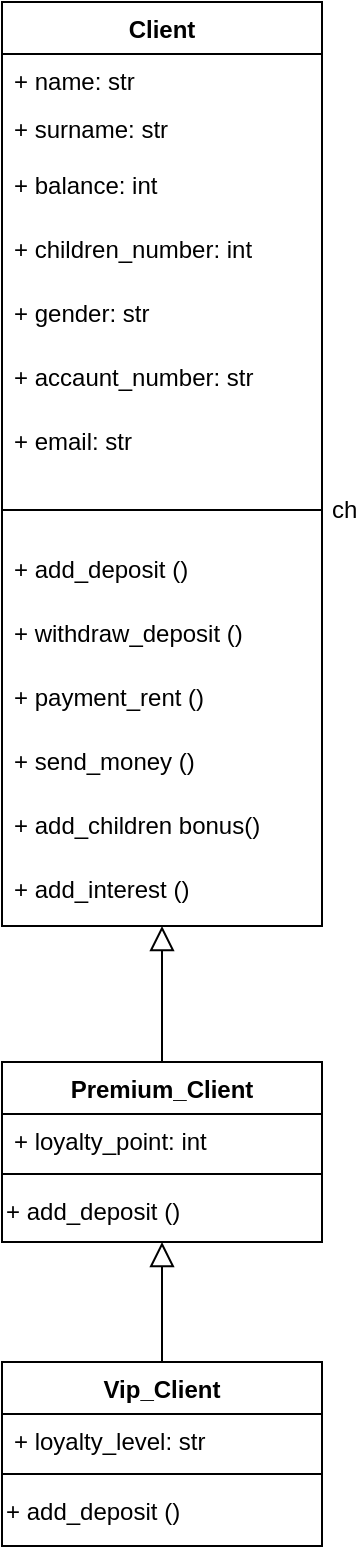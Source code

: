 <mxfile version="20.8.20" type="device" pages="3"><diagram id="C5RBs43oDa-KdzZeNtuy" name="UML_Fact"><mxGraphModel dx="794" dy="430" grid="1" gridSize="10" guides="1" tooltips="1" connect="1" arrows="1" fold="1" page="1" pageScale="1" pageWidth="827" pageHeight="1169" math="0" shadow="0"><root><mxCell id="WIyWlLk6GJQsqaUBKTNV-0"/><mxCell id="WIyWlLk6GJQsqaUBKTNV-1" parent="WIyWlLk6GJQsqaUBKTNV-0"/><mxCell id="zkfFHV4jXpPFQw0GAbJ--0" value="Client" style="swimlane;fontStyle=1;align=center;verticalAlign=top;childLayout=stackLayout;horizontal=1;startSize=26;horizontalStack=0;resizeParent=1;resizeLast=0;collapsible=1;marginBottom=0;rounded=0;shadow=0;strokeWidth=1;" parent="WIyWlLk6GJQsqaUBKTNV-1" vertex="1"><mxGeometry x="210" y="30" width="160" height="462" as="geometry"><mxRectangle x="210" y="30" width="160" height="26" as="alternateBounds"/></mxGeometry></mxCell><mxCell id="zkfFHV4jXpPFQw0GAbJ--2" value="+ name: str" style="text;align=left;verticalAlign=top;spacingLeft=4;spacingRight=4;overflow=hidden;rotatable=0;points=[[0,0.5],[1,0.5]];portConstraint=eastwest;rounded=0;shadow=0;html=0;" parent="zkfFHV4jXpPFQw0GAbJ--0" vertex="1"><mxGeometry y="26" width="160" height="24" as="geometry"/></mxCell><mxCell id="zkfFHV4jXpPFQw0GAbJ--3" value="+ surname: str" style="text;align=left;verticalAlign=top;spacingLeft=4;spacingRight=4;overflow=hidden;rotatable=0;points=[[0,0.5],[1,0.5]];portConstraint=eastwest;rounded=0;shadow=0;html=0;" parent="zkfFHV4jXpPFQw0GAbJ--0" vertex="1"><mxGeometry y="50" width="160" height="28" as="geometry"/></mxCell><mxCell id="zkfFHV4jXpPFQw0GAbJ--5" value="+ balance: int" style="text;align=left;verticalAlign=top;spacingLeft=4;spacingRight=4;overflow=hidden;rotatable=0;points=[[0,0.5],[1,0.5]];portConstraint=eastwest;" parent="zkfFHV4jXpPFQw0GAbJ--0" vertex="1"><mxGeometry y="78" width="160" height="32" as="geometry"/></mxCell><mxCell id="ji7YiVMalij-q_0cwkJF-2" value="+ children_number: int" style="text;align=left;verticalAlign=top;spacingLeft=4;spacingRight=4;overflow=hidden;rotatable=0;points=[[0,0.5],[1,0.5]];portConstraint=eastwest;" vertex="1" parent="zkfFHV4jXpPFQw0GAbJ--0"><mxGeometry y="110" width="160" height="32" as="geometry"/></mxCell><mxCell id="ji7YiVMalij-q_0cwkJF-3" value="+ gender: str" style="text;align=left;verticalAlign=top;spacingLeft=4;spacingRight=4;overflow=hidden;rotatable=0;points=[[0,0.5],[1,0.5]];portConstraint=eastwest;" vertex="1" parent="zkfFHV4jXpPFQw0GAbJ--0"><mxGeometry y="142" width="160" height="32" as="geometry"/></mxCell><mxCell id="ji7YiVMalij-q_0cwkJF-4" value="+ accaunt_number: str" style="text;align=left;verticalAlign=top;spacingLeft=4;spacingRight=4;overflow=hidden;rotatable=0;points=[[0,0.5],[1,0.5]];portConstraint=eastwest;" vertex="1" parent="zkfFHV4jXpPFQw0GAbJ--0"><mxGeometry y="174" width="160" height="32" as="geometry"/></mxCell><mxCell id="ji7YiVMalij-q_0cwkJF-5" value="+ email: str" style="text;align=left;verticalAlign=top;spacingLeft=4;spacingRight=4;overflow=hidden;rotatable=0;points=[[0,0.5],[1,0.5]];portConstraint=eastwest;" vertex="1" parent="zkfFHV4jXpPFQw0GAbJ--0"><mxGeometry y="206" width="160" height="32" as="geometry"/></mxCell><mxCell id="zkfFHV4jXpPFQw0GAbJ--4" value="ch" style="line;html=1;strokeWidth=1;align=left;verticalAlign=middle;spacingTop=-1;spacingLeft=3;spacingRight=3;rotatable=0;labelPosition=right;points=[];portConstraint=eastwest;" parent="zkfFHV4jXpPFQw0GAbJ--0" vertex="1"><mxGeometry y="238" width="160" height="32" as="geometry"/></mxCell><mxCell id="ji7YiVMalij-q_0cwkJF-6" value="+ add_deposit ()" style="text;align=left;verticalAlign=top;spacingLeft=4;spacingRight=4;overflow=hidden;rotatable=0;points=[[0,0.5],[1,0.5]];portConstraint=eastwest;" vertex="1" parent="zkfFHV4jXpPFQw0GAbJ--0"><mxGeometry y="270" width="160" height="32" as="geometry"/></mxCell><mxCell id="ji7YiVMalij-q_0cwkJF-7" value="+ withdraw_deposit ()" style="text;align=left;verticalAlign=top;spacingLeft=4;spacingRight=4;overflow=hidden;rotatable=0;points=[[0,0.5],[1,0.5]];portConstraint=eastwest;" vertex="1" parent="zkfFHV4jXpPFQw0GAbJ--0"><mxGeometry y="302" width="160" height="32" as="geometry"/></mxCell><mxCell id="ji7YiVMalij-q_0cwkJF-8" value="+ payment_rent ()" style="text;align=left;verticalAlign=top;spacingLeft=4;spacingRight=4;overflow=hidden;rotatable=0;points=[[0,0.5],[1,0.5]];portConstraint=eastwest;" vertex="1" parent="zkfFHV4jXpPFQw0GAbJ--0"><mxGeometry y="334" width="160" height="32" as="geometry"/></mxCell><mxCell id="ji7YiVMalij-q_0cwkJF-9" value="+ send_money ()" style="text;align=left;verticalAlign=top;spacingLeft=4;spacingRight=4;overflow=hidden;rotatable=0;points=[[0,0.5],[1,0.5]];portConstraint=eastwest;" vertex="1" parent="zkfFHV4jXpPFQw0GAbJ--0"><mxGeometry y="366" width="160" height="32" as="geometry"/></mxCell><mxCell id="ji7YiVMalij-q_0cwkJF-10" value="+ add_children bonus()" style="text;align=left;verticalAlign=top;spacingLeft=4;spacingRight=4;overflow=hidden;rotatable=0;points=[[0,0.5],[1,0.5]];portConstraint=eastwest;" vertex="1" parent="zkfFHV4jXpPFQw0GAbJ--0"><mxGeometry y="398" width="160" height="32" as="geometry"/></mxCell><mxCell id="ji7YiVMalij-q_0cwkJF-11" value="+ add_interest ()" style="text;align=left;verticalAlign=top;spacingLeft=4;spacingRight=4;overflow=hidden;rotatable=0;points=[[0,0.5],[1,0.5]];portConstraint=eastwest;" vertex="1" parent="zkfFHV4jXpPFQw0GAbJ--0"><mxGeometry y="430" width="160" height="32" as="geometry"/></mxCell><mxCell id="zkfFHV4jXpPFQw0GAbJ--6" value="Premium_Client" style="swimlane;fontStyle=1;align=center;verticalAlign=top;childLayout=stackLayout;horizontal=1;startSize=26;horizontalStack=0;resizeParent=1;resizeLast=0;collapsible=1;marginBottom=0;rounded=0;shadow=0;strokeWidth=1;" parent="WIyWlLk6GJQsqaUBKTNV-1" vertex="1"><mxGeometry x="210" y="560" width="160" height="90" as="geometry"><mxRectangle x="210" y="560" width="160" height="26" as="alternateBounds"/></mxGeometry></mxCell><mxCell id="zkfFHV4jXpPFQw0GAbJ--8" value="+ loyalty_point: int" style="text;align=left;verticalAlign=top;spacingLeft=4;spacingRight=4;overflow=hidden;rotatable=0;points=[[0,0.5],[1,0.5]];portConstraint=eastwest;rounded=0;shadow=0;html=0;" parent="zkfFHV4jXpPFQw0GAbJ--6" vertex="1"><mxGeometry y="26" width="160" height="26" as="geometry"/></mxCell><mxCell id="zkfFHV4jXpPFQw0GAbJ--9" value="" style="line;html=1;strokeWidth=1;align=left;verticalAlign=middle;spacingTop=-1;spacingLeft=3;spacingRight=3;rotatable=0;labelPosition=right;points=[];portConstraint=eastwest;" parent="zkfFHV4jXpPFQw0GAbJ--6" vertex="1"><mxGeometry y="52" width="160" height="8" as="geometry"/></mxCell><mxCell id="ji7YiVMalij-q_0cwkJF-16" value="+ add_deposit ()" style="text;html=1;strokeColor=none;fillColor=none;align=left;verticalAlign=middle;whiteSpace=wrap;rounded=0;" vertex="1" parent="zkfFHV4jXpPFQw0GAbJ--6"><mxGeometry y="60" width="160" height="30" as="geometry"/></mxCell><mxCell id="zkfFHV4jXpPFQw0GAbJ--12" value="" style="endArrow=block;endSize=10;endFill=0;shadow=0;strokeWidth=1;rounded=0;edgeStyle=elbowEdgeStyle;elbow=vertical;" parent="WIyWlLk6GJQsqaUBKTNV-1" source="zkfFHV4jXpPFQw0GAbJ--6" target="zkfFHV4jXpPFQw0GAbJ--0" edge="1"><mxGeometry width="160" relative="1" as="geometry"><mxPoint x="200" y="203" as="sourcePoint"/><mxPoint x="200" y="203" as="targetPoint"/></mxGeometry></mxCell><mxCell id="Wwngr2cF0yG1F7Q51KqM-1" style="edgeStyle=orthogonalEdgeStyle;orthogonalLoop=1;jettySize=auto;html=1;exitX=0.5;exitY=0;exitDx=0;exitDy=0;entryX=0.5;entryY=1;entryDx=0;entryDy=0;labelBackgroundColor=default;strokeColor=default;fontFamily=Helvetica;fontSize=11;fontColor=default;endArrow=block;rounded=0;endFill=0;strokeWidth=1;endSize=10;" edge="1" parent="WIyWlLk6GJQsqaUBKTNV-1" source="ji7YiVMalij-q_0cwkJF-12" target="ji7YiVMalij-q_0cwkJF-16"><mxGeometry relative="1" as="geometry"/></mxCell><mxCell id="ji7YiVMalij-q_0cwkJF-12" value="Vip_Client" style="swimlane;fontStyle=1;align=center;verticalAlign=top;childLayout=stackLayout;horizontal=1;startSize=26;horizontalStack=0;resizeParent=1;resizeLast=0;collapsible=1;marginBottom=0;rounded=0;shadow=0;strokeWidth=1;" vertex="1" parent="WIyWlLk6GJQsqaUBKTNV-1"><mxGeometry x="210" y="710" width="160" height="92" as="geometry"><mxRectangle x="210" y="710" width="160" height="26" as="alternateBounds"/></mxGeometry></mxCell><mxCell id="ji7YiVMalij-q_0cwkJF-13" value="+ loyalty_level: str" style="text;align=left;verticalAlign=top;spacingLeft=4;spacingRight=4;overflow=hidden;rotatable=0;points=[[0,0.5],[1,0.5]];portConstraint=eastwest;rounded=0;shadow=0;html=0;" vertex="1" parent="ji7YiVMalij-q_0cwkJF-12"><mxGeometry y="26" width="160" height="26" as="geometry"/></mxCell><mxCell id="ji7YiVMalij-q_0cwkJF-14" value="" style="line;html=1;strokeWidth=1;align=left;verticalAlign=middle;spacingTop=-1;spacingLeft=3;spacingRight=3;rotatable=0;labelPosition=right;points=[];portConstraint=eastwest;" vertex="1" parent="ji7YiVMalij-q_0cwkJF-12"><mxGeometry y="52" width="160" height="8" as="geometry"/></mxCell><mxCell id="ji7YiVMalij-q_0cwkJF-18" value="+ add_deposit ()" style="text;html=1;strokeColor=none;fillColor=none;align=left;verticalAlign=middle;whiteSpace=wrap;rounded=0;" vertex="1" parent="ji7YiVMalij-q_0cwkJF-12"><mxGeometry y="60" width="160" height="30" as="geometry"/></mxCell></root></mxGraphModel></diagram><diagram name="UML_idea" id="UProHw01qGqmrQ2J7g6a"><mxGraphModel dx="1059" dy="573" grid="1" gridSize="10" guides="1" tooltips="1" connect="1" arrows="1" fold="1" page="1" pageScale="1" pageWidth="827" pageHeight="1169" math="0" shadow="0"><root><mxCell id="GI1gLpfYmrhqWawXHuzM-0"/><mxCell id="GI1gLpfYmrhqWawXHuzM-1" parent="GI1gLpfYmrhqWawXHuzM-0"/><mxCell id="GI1gLpfYmrhqWawXHuzM-2" value="Client" style="swimlane;fontStyle=1;align=center;verticalAlign=top;childLayout=stackLayout;horizontal=1;startSize=26;horizontalStack=0;resizeParent=1;resizeLast=0;collapsible=1;marginBottom=0;rounded=0;shadow=0;strokeWidth=1;" vertex="1" parent="GI1gLpfYmrhqWawXHuzM-1"><mxGeometry x="240" y="20" width="160" height="494" as="geometry"><mxRectangle x="210" y="30" width="160" height="26" as="alternateBounds"/></mxGeometry></mxCell><mxCell id="GI1gLpfYmrhqWawXHuzM-3" value="+ name: str" style="text;align=left;verticalAlign=top;spacingLeft=4;spacingRight=4;overflow=hidden;rotatable=0;points=[[0,0.5],[1,0.5]];portConstraint=eastwest;rounded=0;shadow=0;html=0;" vertex="1" parent="GI1gLpfYmrhqWawXHuzM-2"><mxGeometry y="26" width="160" height="24" as="geometry"/></mxCell><mxCell id="GI1gLpfYmrhqWawXHuzM-4" value="+ surname: str" style="text;align=left;verticalAlign=top;spacingLeft=4;spacingRight=4;overflow=hidden;rotatable=0;points=[[0,0.5],[1,0.5]];portConstraint=eastwest;rounded=0;shadow=0;html=0;" vertex="1" parent="GI1gLpfYmrhqWawXHuzM-2"><mxGeometry y="50" width="160" height="28" as="geometry"/></mxCell><mxCell id="GI1gLpfYmrhqWawXHuzM-6" value="+ children_number: int" style="text;align=left;verticalAlign=top;spacingLeft=4;spacingRight=4;overflow=hidden;rotatable=0;points=[[0,0.5],[1,0.5]];portConstraint=eastwest;" vertex="1" parent="GI1gLpfYmrhqWawXHuzM-2"><mxGeometry y="78" width="160" height="32" as="geometry"/></mxCell><mxCell id="GI1gLpfYmrhqWawXHuzM-5" value="+ balance: int" style="text;align=left;verticalAlign=top;spacingLeft=4;spacingRight=4;overflow=hidden;rotatable=0;points=[[0,0.5],[1,0.5]];portConstraint=eastwest;" vertex="1" parent="GI1gLpfYmrhqWawXHuzM-2"><mxGeometry y="110" width="160" height="32" as="geometry"/></mxCell><mxCell id="GI1gLpfYmrhqWawXHuzM-7" value="+ gender: str" style="text;align=left;verticalAlign=top;spacingLeft=4;spacingRight=4;overflow=hidden;rotatable=0;points=[[0,0.5],[1,0.5]];portConstraint=eastwest;" vertex="1" parent="GI1gLpfYmrhqWawXHuzM-2"><mxGeometry y="142" width="160" height="32" as="geometry"/></mxCell><mxCell id="GI1gLpfYmrhqWawXHuzM-8" value="+ accaunt_number: str" style="text;align=left;verticalAlign=top;spacingLeft=4;spacingRight=4;overflow=hidden;rotatable=0;points=[[0,0.5],[1,0.5]];portConstraint=eastwest;" vertex="1" parent="GI1gLpfYmrhqWawXHuzM-2"><mxGeometry y="174" width="160" height="32" as="geometry"/></mxCell><mxCell id="GI1gLpfYmrhqWawXHuzM-9" value="+ email: str" style="text;align=left;verticalAlign=top;spacingLeft=4;spacingRight=4;overflow=hidden;rotatable=0;points=[[0,0.5],[1,0.5]];portConstraint=eastwest;" vertex="1" parent="GI1gLpfYmrhqWawXHuzM-2"><mxGeometry y="206" width="160" height="32" as="geometry"/></mxCell><mxCell id="GI1gLpfYmrhqWawXHuzM-10" value="ch" style="line;html=1;strokeWidth=1;align=left;verticalAlign=middle;spacingTop=-1;spacingLeft=3;spacingRight=3;rotatable=0;labelPosition=right;points=[];portConstraint=eastwest;" vertex="1" parent="GI1gLpfYmrhqWawXHuzM-2"><mxGeometry y="238" width="160" height="32" as="geometry"/></mxCell><mxCell id="GI1gLpfYmrhqWawXHuzM-11" value="+ add_deposit ()" style="text;align=left;verticalAlign=top;spacingLeft=4;spacingRight=4;overflow=hidden;rotatable=0;points=[[0,0.5],[1,0.5]];portConstraint=eastwest;" vertex="1" parent="GI1gLpfYmrhqWawXHuzM-2"><mxGeometry y="270" width="160" height="32" as="geometry"/></mxCell><mxCell id="PUXCoz7K2f5Q744nBXHK-52" value="+ add_deposit ()" style="text;align=left;verticalAlign=top;spacingLeft=4;spacingRight=4;overflow=hidden;rotatable=0;points=[[0,0.5],[1,0.5]];portConstraint=eastwest;" vertex="1" parent="GI1gLpfYmrhqWawXHuzM-2"><mxGeometry y="302" width="160" height="32" as="geometry"/></mxCell><mxCell id="GI1gLpfYmrhqWawXHuzM-12" value="+ withdraw_deposit ()" style="text;align=left;verticalAlign=top;spacingLeft=4;spacingRight=4;overflow=hidden;rotatable=0;points=[[0,0.5],[1,0.5]];portConstraint=eastwest;" vertex="1" parent="GI1gLpfYmrhqWawXHuzM-2"><mxGeometry y="334" width="160" height="32" as="geometry"/></mxCell><mxCell id="GI1gLpfYmrhqWawXHuzM-13" value="+ payment_rent ()" style="text;align=left;verticalAlign=top;spacingLeft=4;spacingRight=4;overflow=hidden;rotatable=0;points=[[0,0.5],[1,0.5]];portConstraint=eastwest;" vertex="1" parent="GI1gLpfYmrhqWawXHuzM-2"><mxGeometry y="366" width="160" height="32" as="geometry"/></mxCell><mxCell id="GI1gLpfYmrhqWawXHuzM-14" value="+ send_money ()" style="text;align=left;verticalAlign=top;spacingLeft=4;spacingRight=4;overflow=hidden;rotatable=0;points=[[0,0.5],[1,0.5]];portConstraint=eastwest;" vertex="1" parent="GI1gLpfYmrhqWawXHuzM-2"><mxGeometry y="398" width="160" height="32" as="geometry"/></mxCell><mxCell id="GI1gLpfYmrhqWawXHuzM-15" value="+ add_children bonus()" style="text;align=left;verticalAlign=top;spacingLeft=4;spacingRight=4;overflow=hidden;rotatable=0;points=[[0,0.5],[1,0.5]];portConstraint=eastwest;" vertex="1" parent="GI1gLpfYmrhqWawXHuzM-2"><mxGeometry y="430" width="160" height="32" as="geometry"/></mxCell><mxCell id="GI1gLpfYmrhqWawXHuzM-16" value="+ add_interest ()" style="text;align=left;verticalAlign=top;spacingLeft=4;spacingRight=4;overflow=hidden;rotatable=0;points=[[0,0.5],[1,0.5]];portConstraint=eastwest;" vertex="1" parent="GI1gLpfYmrhqWawXHuzM-2"><mxGeometry y="462" width="160" height="32" as="geometry"/></mxCell><mxCell id="GI1gLpfYmrhqWawXHuzM-17" value="Premium_Client" style="swimlane;fontStyle=1;align=center;verticalAlign=top;childLayout=stackLayout;horizontal=1;startSize=26;horizontalStack=0;resizeParent=1;resizeLast=0;collapsible=1;marginBottom=0;rounded=0;shadow=0;strokeWidth=1;" vertex="1" parent="GI1gLpfYmrhqWawXHuzM-1"><mxGeometry x="240" y="560" width="160" height="90" as="geometry"><mxRectangle x="210" y="560" width="160" height="26" as="alternateBounds"/></mxGeometry></mxCell><mxCell id="GI1gLpfYmrhqWawXHuzM-18" value="+ loyalty_point: int" style="text;align=left;verticalAlign=top;spacingLeft=4;spacingRight=4;overflow=hidden;rotatable=0;points=[[0,0.5],[1,0.5]];portConstraint=eastwest;rounded=0;shadow=0;html=0;" vertex="1" parent="GI1gLpfYmrhqWawXHuzM-17"><mxGeometry y="26" width="160" height="26" as="geometry"/></mxCell><mxCell id="GI1gLpfYmrhqWawXHuzM-19" value="" style="line;html=1;strokeWidth=1;align=left;verticalAlign=middle;spacingTop=-1;spacingLeft=3;spacingRight=3;rotatable=0;labelPosition=right;points=[];portConstraint=eastwest;" vertex="1" parent="GI1gLpfYmrhqWawXHuzM-17"><mxGeometry y="52" width="160" height="8" as="geometry"/></mxCell><mxCell id="GI1gLpfYmrhqWawXHuzM-20" value="+ add_deposit ()" style="text;html=1;strokeColor=none;fillColor=none;align=left;verticalAlign=middle;whiteSpace=wrap;rounded=0;" vertex="1" parent="GI1gLpfYmrhqWawXHuzM-17"><mxGeometry y="60" width="160" height="30" as="geometry"/></mxCell><mxCell id="GI1gLpfYmrhqWawXHuzM-21" value="" style="endArrow=block;endSize=10;endFill=0;shadow=0;strokeWidth=1;rounded=0;edgeStyle=elbowEdgeStyle;elbow=vertical;" edge="1" parent="GI1gLpfYmrhqWawXHuzM-1" source="GI1gLpfYmrhqWawXHuzM-17" target="GI1gLpfYmrhqWawXHuzM-2"><mxGeometry width="160" relative="1" as="geometry"><mxPoint x="200" y="203" as="sourcePoint"/><mxPoint x="200" y="203" as="targetPoint"/></mxGeometry></mxCell><mxCell id="GI1gLpfYmrhqWawXHuzM-22" style="edgeStyle=orthogonalEdgeStyle;orthogonalLoop=1;jettySize=auto;html=1;exitX=0.5;exitY=0;exitDx=0;exitDy=0;entryX=0.5;entryY=1;entryDx=0;entryDy=0;labelBackgroundColor=default;strokeColor=default;fontFamily=Helvetica;fontSize=11;fontColor=default;endArrow=block;rounded=0;endFill=0;strokeWidth=1;endSize=10;" edge="1" parent="GI1gLpfYmrhqWawXHuzM-1" source="GI1gLpfYmrhqWawXHuzM-23" target="GI1gLpfYmrhqWawXHuzM-20"><mxGeometry relative="1" as="geometry"/></mxCell><mxCell id="GI1gLpfYmrhqWawXHuzM-23" value="Vip_Client" style="swimlane;fontStyle=1;align=center;verticalAlign=top;childLayout=stackLayout;horizontal=1;startSize=26;horizontalStack=0;resizeParent=1;resizeLast=0;collapsible=1;marginBottom=0;rounded=0;shadow=0;strokeWidth=1;" vertex="1" parent="GI1gLpfYmrhqWawXHuzM-1"><mxGeometry x="240" y="710" width="160" height="92" as="geometry"><mxRectangle x="210" y="710" width="160" height="26" as="alternateBounds"/></mxGeometry></mxCell><mxCell id="GI1gLpfYmrhqWawXHuzM-24" value="+ loyalty_level: str" style="text;align=left;verticalAlign=top;spacingLeft=4;spacingRight=4;overflow=hidden;rotatable=0;points=[[0,0.5],[1,0.5]];portConstraint=eastwest;rounded=0;shadow=0;html=0;" vertex="1" parent="GI1gLpfYmrhqWawXHuzM-23"><mxGeometry y="26" width="160" height="26" as="geometry"/></mxCell><mxCell id="GI1gLpfYmrhqWawXHuzM-25" value="" style="line;html=1;strokeWidth=1;align=left;verticalAlign=middle;spacingTop=-1;spacingLeft=3;spacingRight=3;rotatable=0;labelPosition=right;points=[];portConstraint=eastwest;" vertex="1" parent="GI1gLpfYmrhqWawXHuzM-23"><mxGeometry y="52" width="160" height="8" as="geometry"/></mxCell><mxCell id="GI1gLpfYmrhqWawXHuzM-26" value="+ add_deposit ()" style="text;html=1;strokeColor=none;fillColor=none;align=left;verticalAlign=middle;whiteSpace=wrap;rounded=0;" vertex="1" parent="GI1gLpfYmrhqWawXHuzM-23"><mxGeometry y="60" width="160" height="30" as="geometry"/></mxCell><mxCell id="PUXCoz7K2f5Q744nBXHK-5" value="Card" style="swimlane;fontStyle=1;align=center;verticalAlign=top;childLayout=stackLayout;horizontal=1;startSize=26;horizontalStack=0;resizeParent=1;resizeParentMax=0;resizeLast=0;collapsible=1;marginBottom=0;shadow=0;sketch=0;fontFamily=Helvetica;fontSize=11;fillColor=#f8cecc;strokeColor=#b85450;" vertex="1" parent="GI1gLpfYmrhqWawXHuzM-1"><mxGeometry x="550" y="290" width="160" height="164" as="geometry"/></mxCell><mxCell id="PUXCoz7K2f5Q744nBXHK-6" value="+ standard: 'str'" style="text;strokeColor=none;fillColor=none;align=left;verticalAlign=top;spacingLeft=4;spacingRight=4;overflow=hidden;rotatable=0;points=[[0,0.5],[1,0.5]];portConstraint=eastwest;fontSize=11;fontFamily=Helvetica;fontColor=default;" vertex="1" parent="PUXCoz7K2f5Q744nBXHK-5"><mxGeometry y="26" width="160" height="26" as="geometry"/></mxCell><mxCell id="PUXCoz7K2f5Q744nBXHK-9" value="+ priority_type: 'str'" style="text;strokeColor=none;fillColor=none;align=left;verticalAlign=top;spacingLeft=4;spacingRight=4;overflow=hidden;rotatable=0;points=[[0,0.5],[1,0.5]];portConstraint=eastwest;fontSize=11;fontFamily=Helvetica;fontColor=default;" vertex="1" parent="PUXCoz7K2f5Q744nBXHK-5"><mxGeometry y="52" width="160" height="26" as="geometry"/></mxCell><mxCell id="PUXCoz7K2f5Q744nBXHK-7" value="" style="line;strokeWidth=1;fillColor=none;align=left;verticalAlign=middle;spacingTop=-1;spacingLeft=3;spacingRight=3;rotatable=0;labelPosition=right;points=[];portConstraint=eastwest;strokeColor=inherit;shadow=0;sketch=0;fontFamily=Helvetica;fontSize=11;fontColor=default;" vertex="1" parent="PUXCoz7K2f5Q744nBXHK-5"><mxGeometry y="78" width="160" height="8" as="geometry"/></mxCell><mxCell id="PUXCoz7K2f5Q744nBXHK-8" value="+ issue_()" style="text;strokeColor=none;fillColor=none;align=left;verticalAlign=top;spacingLeft=4;spacingRight=4;overflow=hidden;rotatable=0;points=[[0,0.5],[1,0.5]];portConstraint=eastwest;fontSize=11;fontFamily=Helvetica;fontColor=default;" vertex="1" parent="PUXCoz7K2f5Q744nBXHK-5"><mxGeometry y="86" width="160" height="26" as="geometry"/></mxCell><mxCell id="PUXCoz7K2f5Q744nBXHK-10" value="+ re_issue_()" style="text;strokeColor=none;fillColor=none;align=left;verticalAlign=top;spacingLeft=4;spacingRight=4;overflow=hidden;rotatable=0;points=[[0,0.5],[1,0.5]];portConstraint=eastwest;fontSize=11;fontFamily=Helvetica;fontColor=default;" vertex="1" parent="PUXCoz7K2f5Q744nBXHK-5"><mxGeometry y="112" width="160" height="26" as="geometry"/></mxCell><mxCell id="PUXCoz7K2f5Q744nBXHK-11" value="+ clause_()" style="text;strokeColor=none;fillColor=none;align=left;verticalAlign=top;spacingLeft=4;spacingRight=4;overflow=hidden;rotatable=0;points=[[0,0.5],[1,0.5]];portConstraint=eastwest;fontSize=11;fontFamily=Helvetica;fontColor=default;" vertex="1" parent="PUXCoz7K2f5Q744nBXHK-5"><mxGeometry y="138" width="160" height="26" as="geometry"/></mxCell><mxCell id="PUXCoz7K2f5Q744nBXHK-19" value="Gift" style="swimlane;fontStyle=1;align=center;verticalAlign=top;childLayout=stackLayout;horizontal=1;startSize=26;horizontalStack=0;resizeParent=1;resizeParentMax=0;resizeLast=0;collapsible=1;marginBottom=0;shadow=0;sketch=0;fontFamily=Helvetica;fontSize=13;fillColor=#f8cecc;strokeColor=#b85450;" vertex="1" parent="GI1gLpfYmrhqWawXHuzM-1"><mxGeometry x="510" y="710" width="160" height="112" as="geometry"/></mxCell><mxCell id="PUXCoz7K2f5Q744nBXHK-20" value="+ type: str" style="text;strokeColor=none;fillColor=none;align=left;verticalAlign=top;spacingLeft=4;spacingRight=4;overflow=hidden;rotatable=0;points=[[0,0.5],[1,0.5]];portConstraint=eastwest;fontSize=11;fontFamily=Helvetica;fontColor=default;" vertex="1" parent="PUXCoz7K2f5Q744nBXHK-19"><mxGeometry y="26" width="160" height="26" as="geometry"/></mxCell><mxCell id="PUXCoz7K2f5Q744nBXHK-21" value="" style="line;strokeWidth=1;fillColor=none;align=left;verticalAlign=middle;spacingTop=-1;spacingLeft=3;spacingRight=3;rotatable=0;labelPosition=right;points=[];portConstraint=eastwest;strokeColor=inherit;shadow=0;sketch=0;fontFamily=Helvetica;fontSize=11;fontColor=default;" vertex="1" parent="PUXCoz7K2f5Q744nBXHK-19"><mxGeometry y="52" width="160" height="8" as="geometry"/></mxCell><mxCell id="PUXCoz7K2f5Q744nBXHK-22" value="+ present_birthday()" style="text;strokeColor=none;fillColor=none;align=left;verticalAlign=top;spacingLeft=4;spacingRight=4;overflow=hidden;rotatable=0;points=[[0,0.5],[1,0.5]];portConstraint=eastwest;fontSize=11;fontFamily=Helvetica;fontColor=default;" vertex="1" parent="PUXCoz7K2f5Q744nBXHK-19"><mxGeometry y="60" width="160" height="26" as="geometry"/></mxCell><mxCell id="PUXCoz7K2f5Q744nBXHK-23" value="+ present_new_jear()" style="text;strokeColor=none;fillColor=none;align=left;verticalAlign=top;spacingLeft=4;spacingRight=4;overflow=hidden;rotatable=0;points=[[0,0.5],[1,0.5]];portConstraint=eastwest;fontSize=11;fontFamily=Helvetica;fontColor=default;" vertex="1" parent="PUXCoz7K2f5Q744nBXHK-19"><mxGeometry y="86" width="160" height="26" as="geometry"/></mxCell><mxCell id="PUXCoz7K2f5Q744nBXHK-25" style="edgeStyle=orthogonalEdgeStyle;shape=connector;rounded=0;orthogonalLoop=1;jettySize=auto;html=1;exitX=1;exitY=0.5;exitDx=0;exitDy=0;entryX=0;entryY=0.5;entryDx=0;entryDy=0;labelBackgroundColor=default;strokeColor=default;fontFamily=Helvetica;fontSize=11;fontColor=default;endArrow=none;endFill=0;endSize=10;" edge="1" parent="GI1gLpfYmrhqWawXHuzM-1" source="GI1gLpfYmrhqWawXHuzM-24" target="PUXCoz7K2f5Q744nBXHK-20"><mxGeometry relative="1" as="geometry"/></mxCell><mxCell id="PUXCoz7K2f5Q744nBXHK-26" value="get" style="text;html=1;align=center;verticalAlign=middle;resizable=0;points=[];autosize=1;strokeColor=none;fillColor=none;fontSize=13;fontFamily=Helvetica;fontColor=default;" vertex="1" parent="GI1gLpfYmrhqWawXHuzM-1"><mxGeometry x="420" y="725" width="40" height="30" as="geometry"/></mxCell><mxCell id="PUXCoz7K2f5Q744nBXHK-27" value="1" style="text;html=1;align=center;verticalAlign=middle;resizable=0;points=[];autosize=1;strokeColor=none;fillColor=none;fontSize=13;fontFamily=Helvetica;fontColor=default;" vertex="1" parent="GI1gLpfYmrhqWawXHuzM-1"><mxGeometry x="370" y="745" width="30" height="30" as="geometry"/></mxCell><mxCell id="PUXCoz7K2f5Q744nBXHK-28" value="1...n" style="text;html=1;align=center;verticalAlign=middle;resizable=0;points=[];autosize=1;strokeColor=none;fillColor=none;fontSize=13;fontFamily=Helvetica;fontColor=default;" vertex="1" parent="GI1gLpfYmrhqWawXHuzM-1"><mxGeometry x="460" y="745" width="50" height="30" as="geometry"/></mxCell><mxCell id="PUXCoz7K2f5Q744nBXHK-16" value="+" style="text;strokeColor=none;fillColor=none;align=left;verticalAlign=top;spacingLeft=4;spacingRight=4;overflow=hidden;rotatable=0;points=[[0,0.5],[1,0.5]];portConstraint=eastwest;fontSize=11;fontFamily=Helvetica;fontColor=default;" vertex="1" parent="GI1gLpfYmrhqWawXHuzM-1"><mxGeometry x="550" y="380" width="160" height="26" as="geometry"/></mxCell><mxCell id="PUXCoz7K2f5Q744nBXHK-29" value="Client_with_children" style="swimlane;fontStyle=1;align=center;verticalAlign=top;childLayout=stackLayout;horizontal=1;startSize=26;horizontalStack=0;resizeParent=1;resizeParentMax=0;resizeLast=0;collapsible=1;marginBottom=0;shadow=0;sketch=0;fontFamily=Helvetica;fontSize=11;fillColor=#f8cecc;strokeColor=#b85450;" vertex="1" parent="GI1gLpfYmrhqWawXHuzM-1"><mxGeometry x="550" y="30" width="160" height="104" as="geometry"/></mxCell><mxCell id="PUXCoz7K2f5Q744nBXHK-30" value="+ children_gender: 'str'" style="text;strokeColor=none;fillColor=none;align=left;verticalAlign=top;spacingLeft=4;spacingRight=4;overflow=hidden;rotatable=0;points=[[0,0.5],[1,0.5]];portConstraint=eastwest;fontSize=12;fontFamily=Helvetica;fontColor=default;" vertex="1" parent="PUXCoz7K2f5Q744nBXHK-29"><mxGeometry y="26" width="160" height="22" as="geometry"/></mxCell><mxCell id="PUXCoz7K2f5Q744nBXHK-35" value="+ children_age: 'str'" style="text;strokeColor=none;fillColor=none;align=left;verticalAlign=top;spacingLeft=4;spacingRight=4;overflow=hidden;rotatable=0;points=[[0,0.5],[1,0.5]];portConstraint=eastwest;fontSize=12;fontFamily=Helvetica;fontColor=default;" vertex="1" parent="PUXCoz7K2f5Q744nBXHK-29"><mxGeometry y="48" width="160" height="22" as="geometry"/></mxCell><mxCell id="PUXCoz7K2f5Q744nBXHK-31" value="" style="line;strokeWidth=1;fillColor=none;align=left;verticalAlign=middle;spacingTop=-1;spacingLeft=3;spacingRight=3;rotatable=0;labelPosition=right;points=[];portConstraint=eastwest;strokeColor=inherit;shadow=0;sketch=0;fontFamily=Helvetica;fontSize=13;fontColor=default;" vertex="1" parent="PUXCoz7K2f5Q744nBXHK-29"><mxGeometry y="70" width="160" height="8" as="geometry"/></mxCell><mxCell id="PUXCoz7K2f5Q744nBXHK-32" value="+ add_action_on_hollydays()" style="text;strokeColor=none;fillColor=none;align=left;verticalAlign=top;spacingLeft=4;spacingRight=4;overflow=hidden;rotatable=0;points=[[0,0.5],[1,0.5]];portConstraint=eastwest;fontSize=11;fontFamily=Helvetica;fontColor=default;" vertex="1" parent="PUXCoz7K2f5Q744nBXHK-29"><mxGeometry y="78" width="160" height="26" as="geometry"/></mxCell><mxCell id="PUXCoz7K2f5Q744nBXHK-34" value="" style="endArrow=diamondThin;endFill=0;endSize=24;html=1;rounded=0;labelBackgroundColor=default;strokeColor=default;fontFamily=Helvetica;fontSize=12;fontColor=default;shape=connector;entryX=-0.008;entryY=0.186;entryDx=0;entryDy=0;exitX=0.996;exitY=0.022;exitDx=0;exitDy=0;exitPerimeter=0;entryPerimeter=0;" edge="1" parent="GI1gLpfYmrhqWawXHuzM-1" source="GI1gLpfYmrhqWawXHuzM-2" target="PUXCoz7K2f5Q744nBXHK-29"><mxGeometry width="160" relative="1" as="geometry"><mxPoint x="410" y="140" as="sourcePoint"/><mxPoint x="550" y="70" as="targetPoint"/></mxGeometry></mxCell><mxCell id="PUXCoz7K2f5Q744nBXHK-36" value="Credit_rating" style="swimlane;fontStyle=1;align=center;verticalAlign=top;childLayout=stackLayout;horizontal=1;startSize=26;horizontalStack=0;resizeParent=1;resizeParentMax=0;resizeLast=0;collapsible=1;marginBottom=0;shadow=0;sketch=0;fontFamily=Helvetica;fontSize=11;fillColor=#f8cecc;strokeColor=#b85450;" vertex="1" parent="GI1gLpfYmrhqWawXHuzM-1"><mxGeometry x="550" y="158" width="160" height="112" as="geometry"/></mxCell><mxCell id="PUXCoz7K2f5Q744nBXHK-37" value="+ client_rating: 'int'" style="text;strokeColor=none;fillColor=none;align=left;verticalAlign=top;spacingLeft=4;spacingRight=4;overflow=hidden;rotatable=0;points=[[0,0.5],[1,0.5]];portConstraint=eastwest;fontSize=11;fontFamily=Helvetica;fontColor=default;" vertex="1" parent="PUXCoz7K2f5Q744nBXHK-36"><mxGeometry y="26" width="160" height="26" as="geometry"/></mxCell><mxCell id="PUXCoz7K2f5Q744nBXHK-38" value="" style="line;strokeWidth=1;fillColor=none;align=left;verticalAlign=middle;spacingTop=-1;spacingLeft=3;spacingRight=3;rotatable=0;labelPosition=right;points=[];portConstraint=eastwest;strokeColor=inherit;shadow=0;sketch=0;fontFamily=Helvetica;fontSize=11;fontColor=default;" vertex="1" parent="PUXCoz7K2f5Q744nBXHK-36"><mxGeometry y="52" width="160" height="8" as="geometry"/></mxCell><mxCell id="PUXCoz7K2f5Q744nBXHK-39" value="+ report()" style="text;strokeColor=none;fillColor=none;align=left;verticalAlign=top;spacingLeft=4;spacingRight=4;overflow=hidden;rotatable=0;points=[[0,0.5],[1,0.5]];portConstraint=eastwest;fontSize=11;fontFamily=Helvetica;fontColor=default;" vertex="1" parent="PUXCoz7K2f5Q744nBXHK-36"><mxGeometry y="60" width="160" height="26" as="geometry"/></mxCell><mxCell id="PUXCoz7K2f5Q744nBXHK-40" value="+ update ()" style="text;strokeColor=none;fillColor=none;align=left;verticalAlign=top;spacingLeft=4;spacingRight=4;overflow=hidden;rotatable=0;points=[[0,0.5],[1,0.5]];portConstraint=eastwest;fontSize=11;fontFamily=Helvetica;fontColor=default;" vertex="1" parent="PUXCoz7K2f5Q744nBXHK-36"><mxGeometry y="86" width="160" height="26" as="geometry"/></mxCell><mxCell id="PUXCoz7K2f5Q744nBXHK-42" value="" style="endArrow=diamondThin;endFill=1;endSize=24;html=1;rounded=0;labelBackgroundColor=default;strokeColor=default;fontFamily=Helvetica;fontSize=11;fontColor=default;shape=connector;entryX=-0.004;entryY=0.098;entryDx=0;entryDy=0;entryPerimeter=0;" edge="1" parent="GI1gLpfYmrhqWawXHuzM-1" source="GI1gLpfYmrhqWawXHuzM-2" target="PUXCoz7K2f5Q744nBXHK-5"><mxGeometry width="160" relative="1" as="geometry"><mxPoint x="390" y="310" as="sourcePoint"/><mxPoint x="550" y="310" as="targetPoint"/></mxGeometry></mxCell><mxCell id="PUXCoz7K2f5Q744nBXHK-49" value="0...n" style="edgeLabel;html=1;align=center;verticalAlign=middle;resizable=0;points=[];fontSize=11;fontFamily=Helvetica;fontColor=default;" vertex="1" connectable="0" parent="PUXCoz7K2f5Q744nBXHK-42"><mxGeometry x="0.378" y="-1" relative="1" as="geometry"><mxPoint as="offset"/></mxGeometry></mxCell><mxCell id="PUXCoz7K2f5Q744nBXHK-51" value="1" style="edgeLabel;html=1;align=center;verticalAlign=middle;resizable=0;points=[];fontSize=11;fontFamily=Helvetica;fontColor=default;" vertex="1" connectable="0" parent="PUXCoz7K2f5Q744nBXHK-42"><mxGeometry x="-0.834" y="1" relative="1" as="geometry"><mxPoint as="offset"/></mxGeometry></mxCell><mxCell id="PUXCoz7K2f5Q744nBXHK-46" value="" style="endArrow=diamondThin;endFill=1;endSize=24;html=1;rounded=0;labelBackgroundColor=default;strokeColor=default;fontFamily=Helvetica;fontSize=11;fontColor=default;shape=connector;entryX=-0.004;entryY=0.149;entryDx=0;entryDy=0;entryPerimeter=0;" edge="1" parent="GI1gLpfYmrhqWawXHuzM-1" source="GI1gLpfYmrhqWawXHuzM-2" target="PUXCoz7K2f5Q744nBXHK-36"><mxGeometry width="160" relative="1" as="geometry"><mxPoint x="410" y="170" as="sourcePoint"/><mxPoint x="570" y="330" as="targetPoint"/></mxGeometry></mxCell><mxCell id="PUXCoz7K2f5Q744nBXHK-48" value="1" style="edgeLabel;html=1;align=center;verticalAlign=middle;resizable=0;points=[];fontSize=11;fontFamily=Helvetica;fontColor=default;" vertex="1" connectable="0" parent="PUXCoz7K2f5Q744nBXHK-46"><mxGeometry x="0.476" y="-1" relative="1" as="geometry"><mxPoint as="offset"/></mxGeometry></mxCell><mxCell id="PUXCoz7K2f5Q744nBXHK-50" value="1" style="edgeLabel;html=1;align=center;verticalAlign=middle;resizable=0;points=[];fontSize=11;fontFamily=Helvetica;fontColor=default;" vertex="1" connectable="0" parent="PUXCoz7K2f5Q744nBXHK-46"><mxGeometry x="-0.757" y="-2" relative="1" as="geometry"><mxPoint as="offset"/></mxGeometry></mxCell><mxCell id="PUXCoz7K2f5Q744nBXHK-47" value="Text" style="text;html=1;align=center;verticalAlign=middle;resizable=0;points=[];autosize=1;strokeColor=none;fillColor=none;fontSize=11;fontFamily=Helvetica;fontColor=default;" vertex="1" parent="GI1gLpfYmrhqWawXHuzM-1"><mxGeometry x="530" y="157" width="40" height="30" as="geometry"/></mxCell></root></mxGraphModel></diagram><diagram id="YKpO4nuXOKGFWpauxdds" name="UCD_idea"><mxGraphModel dx="794" dy="2630" grid="1" gridSize="10" guides="1" tooltips="1" connect="1" arrows="1" fold="1" page="1" pageScale="1" pageWidth="850" pageHeight="1100" math="0" shadow="0"><root><mxCell id="0"/><mxCell id="1" parent="0"/><mxCell id="CjqupIKVHrn5Cm4O0iKp-1" value="" style="rounded=1;whiteSpace=wrap;html=1;fillColor=none;" vertex="1" parent="1"><mxGeometry x="180" y="-1470" width="490" height="800" as="geometry"/></mxCell><mxCell id="CjqupIKVHrn5Cm4O0iKp-2" value="Customer" style="shape=umlActor;verticalLabelPosition=bottom;verticalAlign=top;html=1;outlineConnect=0;fillColor=#d5e8d4;strokeColor=#82b366;shadow=0;" vertex="1" parent="1"><mxGeometry x="80" y="-1260" width="30" height="60" as="geometry"/></mxCell><mxCell id="CjqupIKVHrn5Cm4O0iKp-3" value="Bank" style="shape=umlActor;verticalLabelPosition=bottom;verticalAlign=top;html=1;outlineConnect=0;fillColor=#f8cecc;strokeColor=#b85450;" vertex="1" parent="1"><mxGeometry x="740" y="-1260" width="30" height="60" as="geometry"/></mxCell><mxCell id="CjqupIKVHrn5Cm4O0iKp-5" value="Add a deposit" style="ellipse;whiteSpace=wrap;html=1;fillColor=none;" vertex="1" parent="1"><mxGeometry x="360" y="-1190" width="120" height="80" as="geometry"/></mxCell><mxCell id="CjqupIKVHrn5Cm4O0iKp-8" value="Take a credit" style="ellipse;whiteSpace=wrap;html=1;shadow=0;sketch=0;fillColor=none;gradientColor=none;" vertex="1" parent="1"><mxGeometry x="360" y="-1080" width="120" height="80" as="geometry"/></mxCell><mxCell id="CjqupIKVHrn5Cm4O0iKp-9" value="Open an account" style="ellipse;whiteSpace=wrap;html=1;shadow=0;sketch=0;fillColor=none;gradientColor=none;" vertex="1" parent="1"><mxGeometry x="360" y="-1400" width="120" height="80" as="geometry"/></mxCell><mxCell id="yED2QumMqlsQUT3n4Q4b-2" value="Issue a card&amp;nbsp;" style="ellipse;whiteSpace=wrap;html=1;fillColor=none;" vertex="1" parent="1"><mxGeometry x="360" y="-1290" width="120" height="80" as="geometry"/></mxCell><mxCell id="yED2QumMqlsQUT3n4Q4b-4" value="Reports (average client's balance, etc)" style="ellipse;whiteSpace=wrap;html=1;shadow=0;sketch=0;fontFamily=Helvetica;fontSize=11;fontColor=default;fillColor=none;gradientColor=none;" vertex="1" parent="1"><mxGeometry x="365" y="-850" width="120" height="80" as="geometry"/></mxCell></root></mxGraphModel></diagram></mxfile>